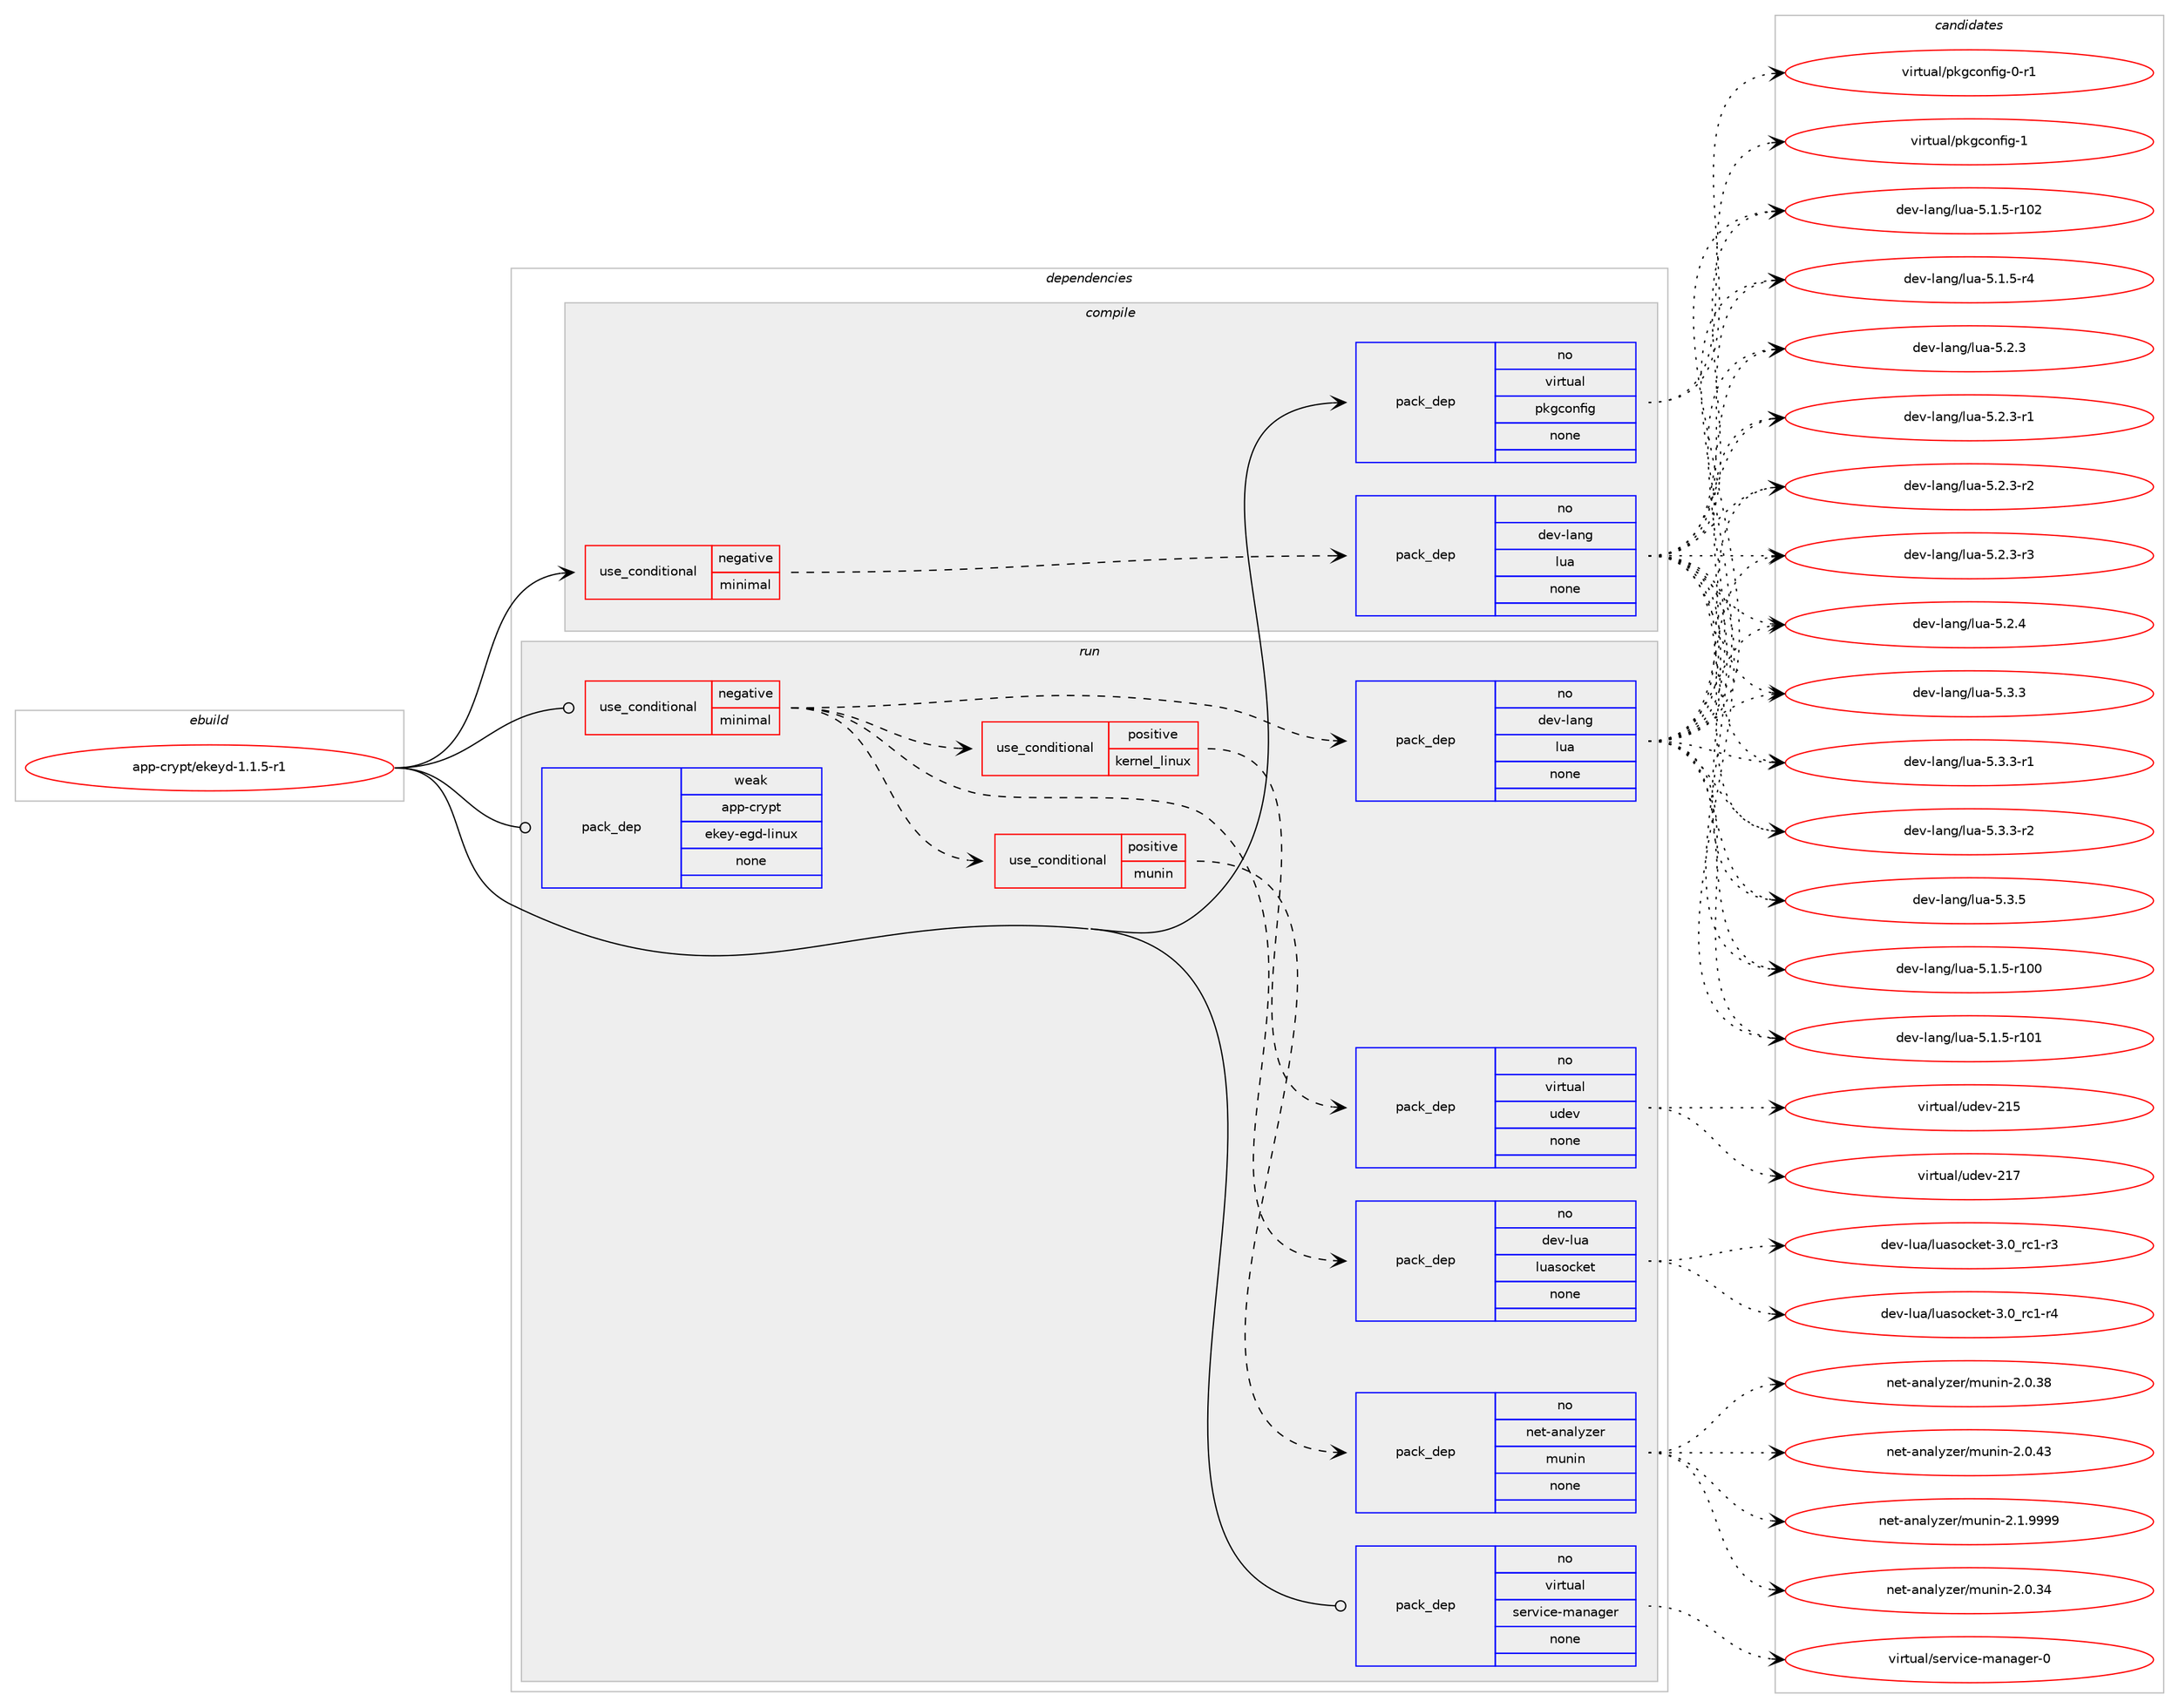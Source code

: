 digraph prolog {

# *************
# Graph options
# *************

newrank=true;
concentrate=true;
compound=true;
graph [rankdir=LR,fontname=Helvetica,fontsize=10,ranksep=1.5];#, ranksep=2.5, nodesep=0.2];
edge  [arrowhead=vee];
node  [fontname=Helvetica,fontsize=10];

# **********
# The ebuild
# **********

subgraph cluster_leftcol {
color=gray;
rank=same;
label=<<i>ebuild</i>>;
id [label="app-crypt/ekeyd-1.1.5-r1", color=red, width=4, href="../app-crypt/ekeyd-1.1.5-r1.svg"];
}

# ****************
# The dependencies
# ****************

subgraph cluster_midcol {
color=gray;
label=<<i>dependencies</i>>;
subgraph cluster_compile {
fillcolor="#eeeeee";
style=filled;
label=<<i>compile</i>>;
subgraph cond347633 {
dependency1275473 [label=<<TABLE BORDER="0" CELLBORDER="1" CELLSPACING="0" CELLPADDING="4"><TR><TD ROWSPAN="3" CELLPADDING="10">use_conditional</TD></TR><TR><TD>negative</TD></TR><TR><TD>minimal</TD></TR></TABLE>>, shape=none, color=red];
subgraph pack908032 {
dependency1275474 [label=<<TABLE BORDER="0" CELLBORDER="1" CELLSPACING="0" CELLPADDING="4" WIDTH="220"><TR><TD ROWSPAN="6" CELLPADDING="30">pack_dep</TD></TR><TR><TD WIDTH="110">no</TD></TR><TR><TD>dev-lang</TD></TR><TR><TD>lua</TD></TR><TR><TD>none</TD></TR><TR><TD></TD></TR></TABLE>>, shape=none, color=blue];
}
dependency1275473:e -> dependency1275474:w [weight=20,style="dashed",arrowhead="vee"];
}
id:e -> dependency1275473:w [weight=20,style="solid",arrowhead="vee"];
subgraph pack908033 {
dependency1275475 [label=<<TABLE BORDER="0" CELLBORDER="1" CELLSPACING="0" CELLPADDING="4" WIDTH="220"><TR><TD ROWSPAN="6" CELLPADDING="30">pack_dep</TD></TR><TR><TD WIDTH="110">no</TD></TR><TR><TD>virtual</TD></TR><TR><TD>pkgconfig</TD></TR><TR><TD>none</TD></TR><TR><TD></TD></TR></TABLE>>, shape=none, color=blue];
}
id:e -> dependency1275475:w [weight=20,style="solid",arrowhead="vee"];
}
subgraph cluster_compileandrun {
fillcolor="#eeeeee";
style=filled;
label=<<i>compile and run</i>>;
}
subgraph cluster_run {
fillcolor="#eeeeee";
style=filled;
label=<<i>run</i>>;
subgraph cond347634 {
dependency1275476 [label=<<TABLE BORDER="0" CELLBORDER="1" CELLSPACING="0" CELLPADDING="4"><TR><TD ROWSPAN="3" CELLPADDING="10">use_conditional</TD></TR><TR><TD>negative</TD></TR><TR><TD>minimal</TD></TR></TABLE>>, shape=none, color=red];
subgraph pack908034 {
dependency1275477 [label=<<TABLE BORDER="0" CELLBORDER="1" CELLSPACING="0" CELLPADDING="4" WIDTH="220"><TR><TD ROWSPAN="6" CELLPADDING="30">pack_dep</TD></TR><TR><TD WIDTH="110">no</TD></TR><TR><TD>dev-lang</TD></TR><TR><TD>lua</TD></TR><TR><TD>none</TD></TR><TR><TD></TD></TR></TABLE>>, shape=none, color=blue];
}
dependency1275476:e -> dependency1275477:w [weight=20,style="dashed",arrowhead="vee"];
subgraph pack908035 {
dependency1275478 [label=<<TABLE BORDER="0" CELLBORDER="1" CELLSPACING="0" CELLPADDING="4" WIDTH="220"><TR><TD ROWSPAN="6" CELLPADDING="30">pack_dep</TD></TR><TR><TD WIDTH="110">no</TD></TR><TR><TD>dev-lua</TD></TR><TR><TD>luasocket</TD></TR><TR><TD>none</TD></TR><TR><TD></TD></TR></TABLE>>, shape=none, color=blue];
}
dependency1275476:e -> dependency1275478:w [weight=20,style="dashed",arrowhead="vee"];
subgraph cond347635 {
dependency1275479 [label=<<TABLE BORDER="0" CELLBORDER="1" CELLSPACING="0" CELLPADDING="4"><TR><TD ROWSPAN="3" CELLPADDING="10">use_conditional</TD></TR><TR><TD>positive</TD></TR><TR><TD>kernel_linux</TD></TR></TABLE>>, shape=none, color=red];
subgraph pack908036 {
dependency1275480 [label=<<TABLE BORDER="0" CELLBORDER="1" CELLSPACING="0" CELLPADDING="4" WIDTH="220"><TR><TD ROWSPAN="6" CELLPADDING="30">pack_dep</TD></TR><TR><TD WIDTH="110">no</TD></TR><TR><TD>virtual</TD></TR><TR><TD>udev</TD></TR><TR><TD>none</TD></TR><TR><TD></TD></TR></TABLE>>, shape=none, color=blue];
}
dependency1275479:e -> dependency1275480:w [weight=20,style="dashed",arrowhead="vee"];
}
dependency1275476:e -> dependency1275479:w [weight=20,style="dashed",arrowhead="vee"];
subgraph cond347636 {
dependency1275481 [label=<<TABLE BORDER="0" CELLBORDER="1" CELLSPACING="0" CELLPADDING="4"><TR><TD ROWSPAN="3" CELLPADDING="10">use_conditional</TD></TR><TR><TD>positive</TD></TR><TR><TD>munin</TD></TR></TABLE>>, shape=none, color=red];
subgraph pack908037 {
dependency1275482 [label=<<TABLE BORDER="0" CELLBORDER="1" CELLSPACING="0" CELLPADDING="4" WIDTH="220"><TR><TD ROWSPAN="6" CELLPADDING="30">pack_dep</TD></TR><TR><TD WIDTH="110">no</TD></TR><TR><TD>net-analyzer</TD></TR><TR><TD>munin</TD></TR><TR><TD>none</TD></TR><TR><TD></TD></TR></TABLE>>, shape=none, color=blue];
}
dependency1275481:e -> dependency1275482:w [weight=20,style="dashed",arrowhead="vee"];
}
dependency1275476:e -> dependency1275481:w [weight=20,style="dashed",arrowhead="vee"];
}
id:e -> dependency1275476:w [weight=20,style="solid",arrowhead="odot"];
subgraph pack908038 {
dependency1275483 [label=<<TABLE BORDER="0" CELLBORDER="1" CELLSPACING="0" CELLPADDING="4" WIDTH="220"><TR><TD ROWSPAN="6" CELLPADDING="30">pack_dep</TD></TR><TR><TD WIDTH="110">no</TD></TR><TR><TD>virtual</TD></TR><TR><TD>service-manager</TD></TR><TR><TD>none</TD></TR><TR><TD></TD></TR></TABLE>>, shape=none, color=blue];
}
id:e -> dependency1275483:w [weight=20,style="solid",arrowhead="odot"];
subgraph pack908039 {
dependency1275484 [label=<<TABLE BORDER="0" CELLBORDER="1" CELLSPACING="0" CELLPADDING="4" WIDTH="220"><TR><TD ROWSPAN="6" CELLPADDING="30">pack_dep</TD></TR><TR><TD WIDTH="110">weak</TD></TR><TR><TD>app-crypt</TD></TR><TR><TD>ekey-egd-linux</TD></TR><TR><TD>none</TD></TR><TR><TD></TD></TR></TABLE>>, shape=none, color=blue];
}
id:e -> dependency1275484:w [weight=20,style="solid",arrowhead="odot"];
}
}

# **************
# The candidates
# **************

subgraph cluster_choices {
rank=same;
color=gray;
label=<<i>candidates</i>>;

subgraph choice908032 {
color=black;
nodesep=1;
choice1001011184510897110103471081179745534649465345114494848 [label="dev-lang/lua-5.1.5-r100", color=red, width=4,href="../dev-lang/lua-5.1.5-r100.svg"];
choice1001011184510897110103471081179745534649465345114494849 [label="dev-lang/lua-5.1.5-r101", color=red, width=4,href="../dev-lang/lua-5.1.5-r101.svg"];
choice1001011184510897110103471081179745534649465345114494850 [label="dev-lang/lua-5.1.5-r102", color=red, width=4,href="../dev-lang/lua-5.1.5-r102.svg"];
choice100101118451089711010347108117974553464946534511452 [label="dev-lang/lua-5.1.5-r4", color=red, width=4,href="../dev-lang/lua-5.1.5-r4.svg"];
choice10010111845108971101034710811797455346504651 [label="dev-lang/lua-5.2.3", color=red, width=4,href="../dev-lang/lua-5.2.3.svg"];
choice100101118451089711010347108117974553465046514511449 [label="dev-lang/lua-5.2.3-r1", color=red, width=4,href="../dev-lang/lua-5.2.3-r1.svg"];
choice100101118451089711010347108117974553465046514511450 [label="dev-lang/lua-5.2.3-r2", color=red, width=4,href="../dev-lang/lua-5.2.3-r2.svg"];
choice100101118451089711010347108117974553465046514511451 [label="dev-lang/lua-5.2.3-r3", color=red, width=4,href="../dev-lang/lua-5.2.3-r3.svg"];
choice10010111845108971101034710811797455346504652 [label="dev-lang/lua-5.2.4", color=red, width=4,href="../dev-lang/lua-5.2.4.svg"];
choice10010111845108971101034710811797455346514651 [label="dev-lang/lua-5.3.3", color=red, width=4,href="../dev-lang/lua-5.3.3.svg"];
choice100101118451089711010347108117974553465146514511449 [label="dev-lang/lua-5.3.3-r1", color=red, width=4,href="../dev-lang/lua-5.3.3-r1.svg"];
choice100101118451089711010347108117974553465146514511450 [label="dev-lang/lua-5.3.3-r2", color=red, width=4,href="../dev-lang/lua-5.3.3-r2.svg"];
choice10010111845108971101034710811797455346514653 [label="dev-lang/lua-5.3.5", color=red, width=4,href="../dev-lang/lua-5.3.5.svg"];
dependency1275474:e -> choice1001011184510897110103471081179745534649465345114494848:w [style=dotted,weight="100"];
dependency1275474:e -> choice1001011184510897110103471081179745534649465345114494849:w [style=dotted,weight="100"];
dependency1275474:e -> choice1001011184510897110103471081179745534649465345114494850:w [style=dotted,weight="100"];
dependency1275474:e -> choice100101118451089711010347108117974553464946534511452:w [style=dotted,weight="100"];
dependency1275474:e -> choice10010111845108971101034710811797455346504651:w [style=dotted,weight="100"];
dependency1275474:e -> choice100101118451089711010347108117974553465046514511449:w [style=dotted,weight="100"];
dependency1275474:e -> choice100101118451089711010347108117974553465046514511450:w [style=dotted,weight="100"];
dependency1275474:e -> choice100101118451089711010347108117974553465046514511451:w [style=dotted,weight="100"];
dependency1275474:e -> choice10010111845108971101034710811797455346504652:w [style=dotted,weight="100"];
dependency1275474:e -> choice10010111845108971101034710811797455346514651:w [style=dotted,weight="100"];
dependency1275474:e -> choice100101118451089711010347108117974553465146514511449:w [style=dotted,weight="100"];
dependency1275474:e -> choice100101118451089711010347108117974553465146514511450:w [style=dotted,weight="100"];
dependency1275474:e -> choice10010111845108971101034710811797455346514653:w [style=dotted,weight="100"];
}
subgraph choice908033 {
color=black;
nodesep=1;
choice11810511411611797108471121071039911111010210510345484511449 [label="virtual/pkgconfig-0-r1", color=red, width=4,href="../virtual/pkgconfig-0-r1.svg"];
choice1181051141161179710847112107103991111101021051034549 [label="virtual/pkgconfig-1", color=red, width=4,href="../virtual/pkgconfig-1.svg"];
dependency1275475:e -> choice11810511411611797108471121071039911111010210510345484511449:w [style=dotted,weight="100"];
dependency1275475:e -> choice1181051141161179710847112107103991111101021051034549:w [style=dotted,weight="100"];
}
subgraph choice908034 {
color=black;
nodesep=1;
choice1001011184510897110103471081179745534649465345114494848 [label="dev-lang/lua-5.1.5-r100", color=red, width=4,href="../dev-lang/lua-5.1.5-r100.svg"];
choice1001011184510897110103471081179745534649465345114494849 [label="dev-lang/lua-5.1.5-r101", color=red, width=4,href="../dev-lang/lua-5.1.5-r101.svg"];
choice1001011184510897110103471081179745534649465345114494850 [label="dev-lang/lua-5.1.5-r102", color=red, width=4,href="../dev-lang/lua-5.1.5-r102.svg"];
choice100101118451089711010347108117974553464946534511452 [label="dev-lang/lua-5.1.5-r4", color=red, width=4,href="../dev-lang/lua-5.1.5-r4.svg"];
choice10010111845108971101034710811797455346504651 [label="dev-lang/lua-5.2.3", color=red, width=4,href="../dev-lang/lua-5.2.3.svg"];
choice100101118451089711010347108117974553465046514511449 [label="dev-lang/lua-5.2.3-r1", color=red, width=4,href="../dev-lang/lua-5.2.3-r1.svg"];
choice100101118451089711010347108117974553465046514511450 [label="dev-lang/lua-5.2.3-r2", color=red, width=4,href="../dev-lang/lua-5.2.3-r2.svg"];
choice100101118451089711010347108117974553465046514511451 [label="dev-lang/lua-5.2.3-r3", color=red, width=4,href="../dev-lang/lua-5.2.3-r3.svg"];
choice10010111845108971101034710811797455346504652 [label="dev-lang/lua-5.2.4", color=red, width=4,href="../dev-lang/lua-5.2.4.svg"];
choice10010111845108971101034710811797455346514651 [label="dev-lang/lua-5.3.3", color=red, width=4,href="../dev-lang/lua-5.3.3.svg"];
choice100101118451089711010347108117974553465146514511449 [label="dev-lang/lua-5.3.3-r1", color=red, width=4,href="../dev-lang/lua-5.3.3-r1.svg"];
choice100101118451089711010347108117974553465146514511450 [label="dev-lang/lua-5.3.3-r2", color=red, width=4,href="../dev-lang/lua-5.3.3-r2.svg"];
choice10010111845108971101034710811797455346514653 [label="dev-lang/lua-5.3.5", color=red, width=4,href="../dev-lang/lua-5.3.5.svg"];
dependency1275477:e -> choice1001011184510897110103471081179745534649465345114494848:w [style=dotted,weight="100"];
dependency1275477:e -> choice1001011184510897110103471081179745534649465345114494849:w [style=dotted,weight="100"];
dependency1275477:e -> choice1001011184510897110103471081179745534649465345114494850:w [style=dotted,weight="100"];
dependency1275477:e -> choice100101118451089711010347108117974553464946534511452:w [style=dotted,weight="100"];
dependency1275477:e -> choice10010111845108971101034710811797455346504651:w [style=dotted,weight="100"];
dependency1275477:e -> choice100101118451089711010347108117974553465046514511449:w [style=dotted,weight="100"];
dependency1275477:e -> choice100101118451089711010347108117974553465046514511450:w [style=dotted,weight="100"];
dependency1275477:e -> choice100101118451089711010347108117974553465046514511451:w [style=dotted,weight="100"];
dependency1275477:e -> choice10010111845108971101034710811797455346504652:w [style=dotted,weight="100"];
dependency1275477:e -> choice10010111845108971101034710811797455346514651:w [style=dotted,weight="100"];
dependency1275477:e -> choice100101118451089711010347108117974553465146514511449:w [style=dotted,weight="100"];
dependency1275477:e -> choice100101118451089711010347108117974553465146514511450:w [style=dotted,weight="100"];
dependency1275477:e -> choice10010111845108971101034710811797455346514653:w [style=dotted,weight="100"];
}
subgraph choice908035 {
color=black;
nodesep=1;
choice1001011184510811797471081179711511199107101116455146489511499494511451 [label="dev-lua/luasocket-3.0_rc1-r3", color=red, width=4,href="../dev-lua/luasocket-3.0_rc1-r3.svg"];
choice1001011184510811797471081179711511199107101116455146489511499494511452 [label="dev-lua/luasocket-3.0_rc1-r4", color=red, width=4,href="../dev-lua/luasocket-3.0_rc1-r4.svg"];
dependency1275478:e -> choice1001011184510811797471081179711511199107101116455146489511499494511451:w [style=dotted,weight="100"];
dependency1275478:e -> choice1001011184510811797471081179711511199107101116455146489511499494511452:w [style=dotted,weight="100"];
}
subgraph choice908036 {
color=black;
nodesep=1;
choice118105114116117971084711710010111845504953 [label="virtual/udev-215", color=red, width=4,href="../virtual/udev-215.svg"];
choice118105114116117971084711710010111845504955 [label="virtual/udev-217", color=red, width=4,href="../virtual/udev-217.svg"];
dependency1275480:e -> choice118105114116117971084711710010111845504953:w [style=dotted,weight="100"];
dependency1275480:e -> choice118105114116117971084711710010111845504955:w [style=dotted,weight="100"];
}
subgraph choice908037 {
color=black;
nodesep=1;
choice1101011164597110971081211221011144710911711010511045504648465152 [label="net-analyzer/munin-2.0.34", color=red, width=4,href="../net-analyzer/munin-2.0.34.svg"];
choice1101011164597110971081211221011144710911711010511045504648465156 [label="net-analyzer/munin-2.0.38", color=red, width=4,href="../net-analyzer/munin-2.0.38.svg"];
choice1101011164597110971081211221011144710911711010511045504648465251 [label="net-analyzer/munin-2.0.43", color=red, width=4,href="../net-analyzer/munin-2.0.43.svg"];
choice11010111645971109710812112210111447109117110105110455046494657575757 [label="net-analyzer/munin-2.1.9999", color=red, width=4,href="../net-analyzer/munin-2.1.9999.svg"];
dependency1275482:e -> choice1101011164597110971081211221011144710911711010511045504648465152:w [style=dotted,weight="100"];
dependency1275482:e -> choice1101011164597110971081211221011144710911711010511045504648465156:w [style=dotted,weight="100"];
dependency1275482:e -> choice1101011164597110971081211221011144710911711010511045504648465251:w [style=dotted,weight="100"];
dependency1275482:e -> choice11010111645971109710812112210111447109117110105110455046494657575757:w [style=dotted,weight="100"];
}
subgraph choice908038 {
color=black;
nodesep=1;
choice1181051141161179710847115101114118105991014510997110971031011144548 [label="virtual/service-manager-0", color=red, width=4,href="../virtual/service-manager-0.svg"];
dependency1275483:e -> choice1181051141161179710847115101114118105991014510997110971031011144548:w [style=dotted,weight="100"];
}
subgraph choice908039 {
color=black;
nodesep=1;
}
}

}
